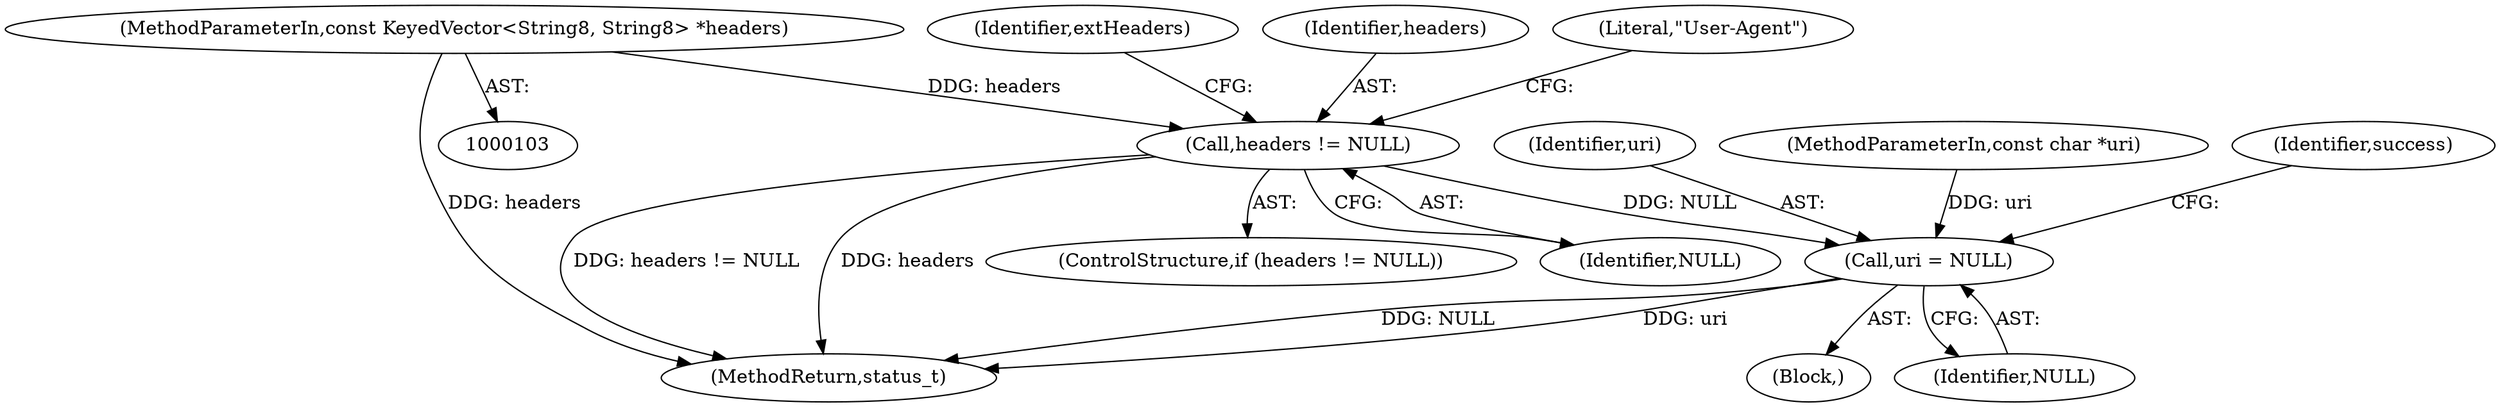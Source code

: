 digraph "0_Android_3b1c9f692c4d4b7a683c2b358fc89e831a641b88@pointer" {
"1000117" [label="(Call,headers != NULL)"];
"1000105" [label="(MethodParameterIn,const KeyedVector<String8, String8> *headers)"];
"1000140" [label="(Call,uri = NULL)"];
"1000107" [label="(Block,)"];
"1000116" [label="(ControlStructure,if (headers != NULL))"];
"1000142" [label="(Identifier,NULL)"];
"1000122" [label="(Identifier,extHeaders)"];
"1000119" [label="(Identifier,NULL)"];
"1000117" [label="(Call,headers != NULL)"];
"1000174" [label="(MethodReturn,status_t)"];
"1000118" [label="(Identifier,headers)"];
"1000140" [label="(Call,uri = NULL)"];
"1000141" [label="(Identifier,uri)"];
"1000104" [label="(MethodParameterIn,const char *uri)"];
"1000145" [label="(Identifier,success)"];
"1000105" [label="(MethodParameterIn,const KeyedVector<String8, String8> *headers)"];
"1000129" [label="(Literal,\"User-Agent\")"];
"1000117" -> "1000116"  [label="AST: "];
"1000117" -> "1000119"  [label="CFG: "];
"1000118" -> "1000117"  [label="AST: "];
"1000119" -> "1000117"  [label="AST: "];
"1000122" -> "1000117"  [label="CFG: "];
"1000129" -> "1000117"  [label="CFG: "];
"1000117" -> "1000174"  [label="DDG: headers != NULL"];
"1000117" -> "1000174"  [label="DDG: headers"];
"1000105" -> "1000117"  [label="DDG: headers"];
"1000117" -> "1000140"  [label="DDG: NULL"];
"1000105" -> "1000103"  [label="AST: "];
"1000105" -> "1000174"  [label="DDG: headers"];
"1000140" -> "1000107"  [label="AST: "];
"1000140" -> "1000142"  [label="CFG: "];
"1000141" -> "1000140"  [label="AST: "];
"1000142" -> "1000140"  [label="AST: "];
"1000145" -> "1000140"  [label="CFG: "];
"1000140" -> "1000174"  [label="DDG: NULL"];
"1000140" -> "1000174"  [label="DDG: uri"];
"1000104" -> "1000140"  [label="DDG: uri"];
}
